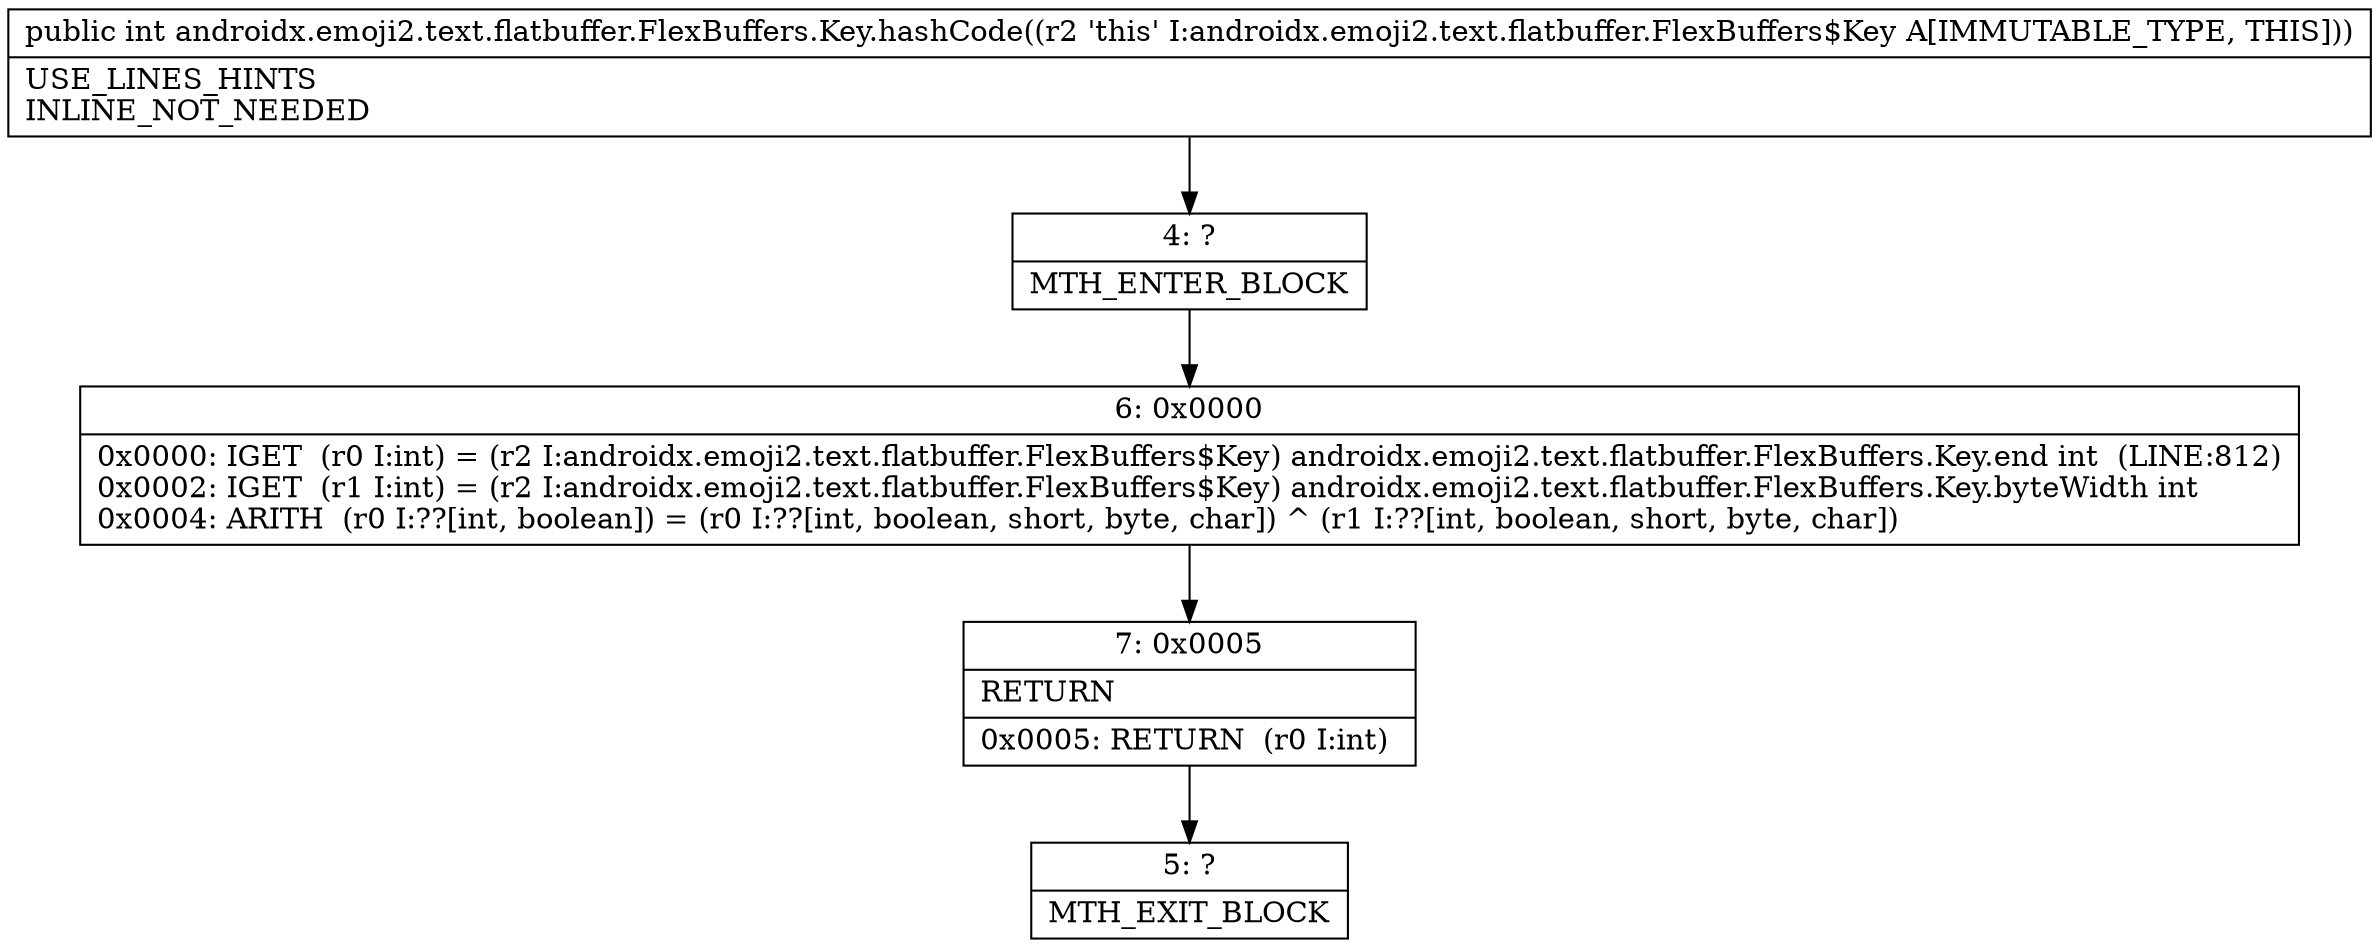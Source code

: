 digraph "CFG forandroidx.emoji2.text.flatbuffer.FlexBuffers.Key.hashCode()I" {
Node_4 [shape=record,label="{4\:\ ?|MTH_ENTER_BLOCK\l}"];
Node_6 [shape=record,label="{6\:\ 0x0000|0x0000: IGET  (r0 I:int) = (r2 I:androidx.emoji2.text.flatbuffer.FlexBuffers$Key) androidx.emoji2.text.flatbuffer.FlexBuffers.Key.end int  (LINE:812)\l0x0002: IGET  (r1 I:int) = (r2 I:androidx.emoji2.text.flatbuffer.FlexBuffers$Key) androidx.emoji2.text.flatbuffer.FlexBuffers.Key.byteWidth int \l0x0004: ARITH  (r0 I:??[int, boolean]) = (r0 I:??[int, boolean, short, byte, char]) ^ (r1 I:??[int, boolean, short, byte, char]) \l}"];
Node_7 [shape=record,label="{7\:\ 0x0005|RETURN\l|0x0005: RETURN  (r0 I:int) \l}"];
Node_5 [shape=record,label="{5\:\ ?|MTH_EXIT_BLOCK\l}"];
MethodNode[shape=record,label="{public int androidx.emoji2.text.flatbuffer.FlexBuffers.Key.hashCode((r2 'this' I:androidx.emoji2.text.flatbuffer.FlexBuffers$Key A[IMMUTABLE_TYPE, THIS]))  | USE_LINES_HINTS\lINLINE_NOT_NEEDED\l}"];
MethodNode -> Node_4;Node_4 -> Node_6;
Node_6 -> Node_7;
Node_7 -> Node_5;
}

